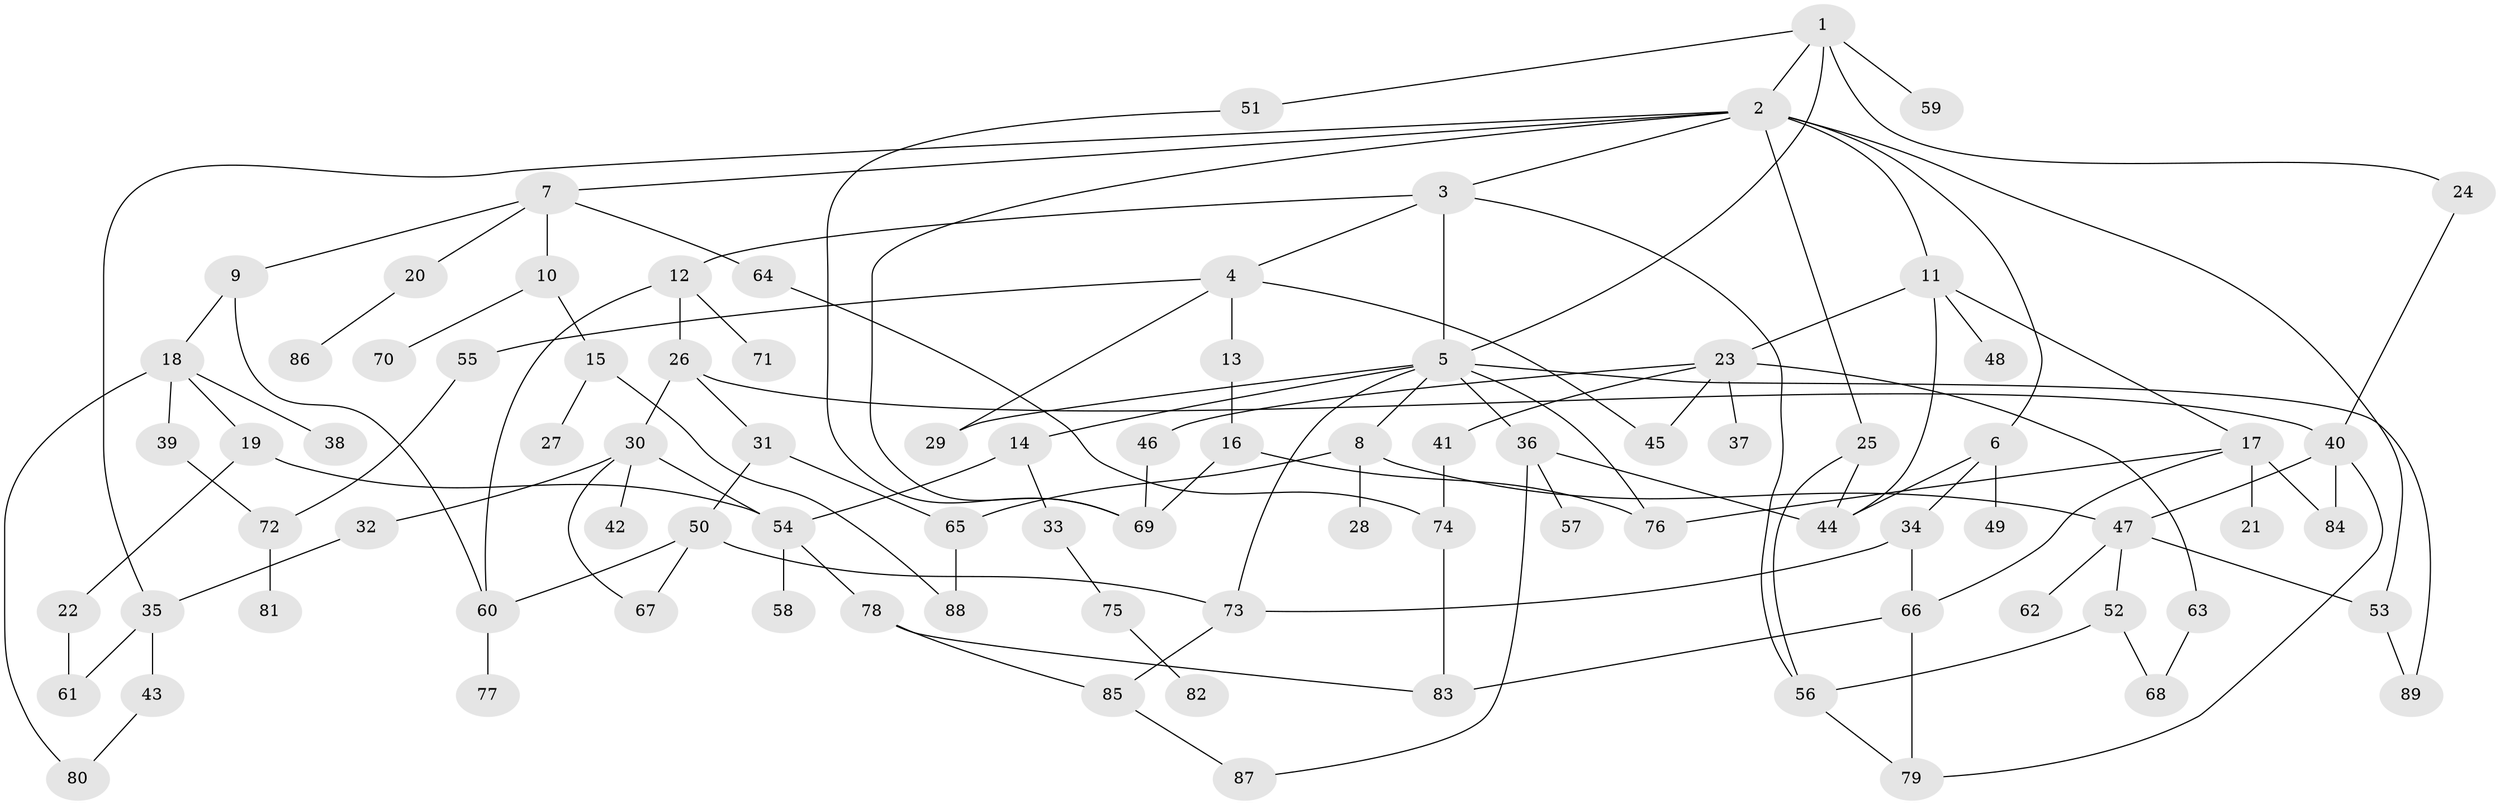 // coarse degree distribution, {5: 0.2037037037037037, 9: 0.037037037037037035, 3: 0.14814814814814814, 4: 0.1111111111111111, 2: 0.18518518518518517, 1: 0.2222222222222222, 6: 0.07407407407407407, 7: 0.018518518518518517}
// Generated by graph-tools (version 1.1) at 2025/36/03/04/25 23:36:09]
// undirected, 89 vertices, 128 edges
graph export_dot {
  node [color=gray90,style=filled];
  1;
  2;
  3;
  4;
  5;
  6;
  7;
  8;
  9;
  10;
  11;
  12;
  13;
  14;
  15;
  16;
  17;
  18;
  19;
  20;
  21;
  22;
  23;
  24;
  25;
  26;
  27;
  28;
  29;
  30;
  31;
  32;
  33;
  34;
  35;
  36;
  37;
  38;
  39;
  40;
  41;
  42;
  43;
  44;
  45;
  46;
  47;
  48;
  49;
  50;
  51;
  52;
  53;
  54;
  55;
  56;
  57;
  58;
  59;
  60;
  61;
  62;
  63;
  64;
  65;
  66;
  67;
  68;
  69;
  70;
  71;
  72;
  73;
  74;
  75;
  76;
  77;
  78;
  79;
  80;
  81;
  82;
  83;
  84;
  85;
  86;
  87;
  88;
  89;
  1 -- 2;
  1 -- 5;
  1 -- 24;
  1 -- 51;
  1 -- 59;
  2 -- 3;
  2 -- 6;
  2 -- 7;
  2 -- 11;
  2 -- 25;
  2 -- 35;
  2 -- 69;
  2 -- 53;
  3 -- 4;
  3 -- 12;
  3 -- 5;
  3 -- 56;
  4 -- 13;
  4 -- 55;
  4 -- 45;
  4 -- 29;
  5 -- 8;
  5 -- 14;
  5 -- 29;
  5 -- 36;
  5 -- 73;
  5 -- 76;
  5 -- 89;
  6 -- 34;
  6 -- 44;
  6 -- 49;
  7 -- 9;
  7 -- 10;
  7 -- 20;
  7 -- 64;
  8 -- 28;
  8 -- 65;
  8 -- 47;
  9 -- 18;
  9 -- 60;
  10 -- 15;
  10 -- 70;
  11 -- 17;
  11 -- 23;
  11 -- 48;
  11 -- 44;
  12 -- 26;
  12 -- 71;
  12 -- 60;
  13 -- 16;
  14 -- 33;
  14 -- 54;
  15 -- 27;
  15 -- 88;
  16 -- 76;
  16 -- 69;
  17 -- 21;
  17 -- 84;
  17 -- 76;
  17 -- 66;
  18 -- 19;
  18 -- 38;
  18 -- 39;
  18 -- 80;
  19 -- 22;
  19 -- 54;
  20 -- 86;
  22 -- 61;
  23 -- 37;
  23 -- 41;
  23 -- 45;
  23 -- 46;
  23 -- 63;
  24 -- 40;
  25 -- 56;
  25 -- 44;
  26 -- 30;
  26 -- 31;
  26 -- 40;
  30 -- 32;
  30 -- 42;
  30 -- 54;
  30 -- 67;
  31 -- 50;
  31 -- 65;
  32 -- 35;
  33 -- 75;
  34 -- 66;
  34 -- 73;
  35 -- 43;
  35 -- 61;
  36 -- 57;
  36 -- 87;
  36 -- 44;
  39 -- 72;
  40 -- 47;
  40 -- 84;
  40 -- 79;
  41 -- 74;
  43 -- 80;
  46 -- 69;
  47 -- 52;
  47 -- 53;
  47 -- 62;
  50 -- 67;
  50 -- 73;
  50 -- 60;
  51 -- 69;
  52 -- 68;
  52 -- 56;
  53 -- 89;
  54 -- 58;
  54 -- 78;
  55 -- 72;
  56 -- 79;
  60 -- 77;
  63 -- 68;
  64 -- 74;
  65 -- 88;
  66 -- 83;
  66 -- 79;
  72 -- 81;
  73 -- 85;
  74 -- 83;
  75 -- 82;
  78 -- 85;
  78 -- 83;
  85 -- 87;
}
